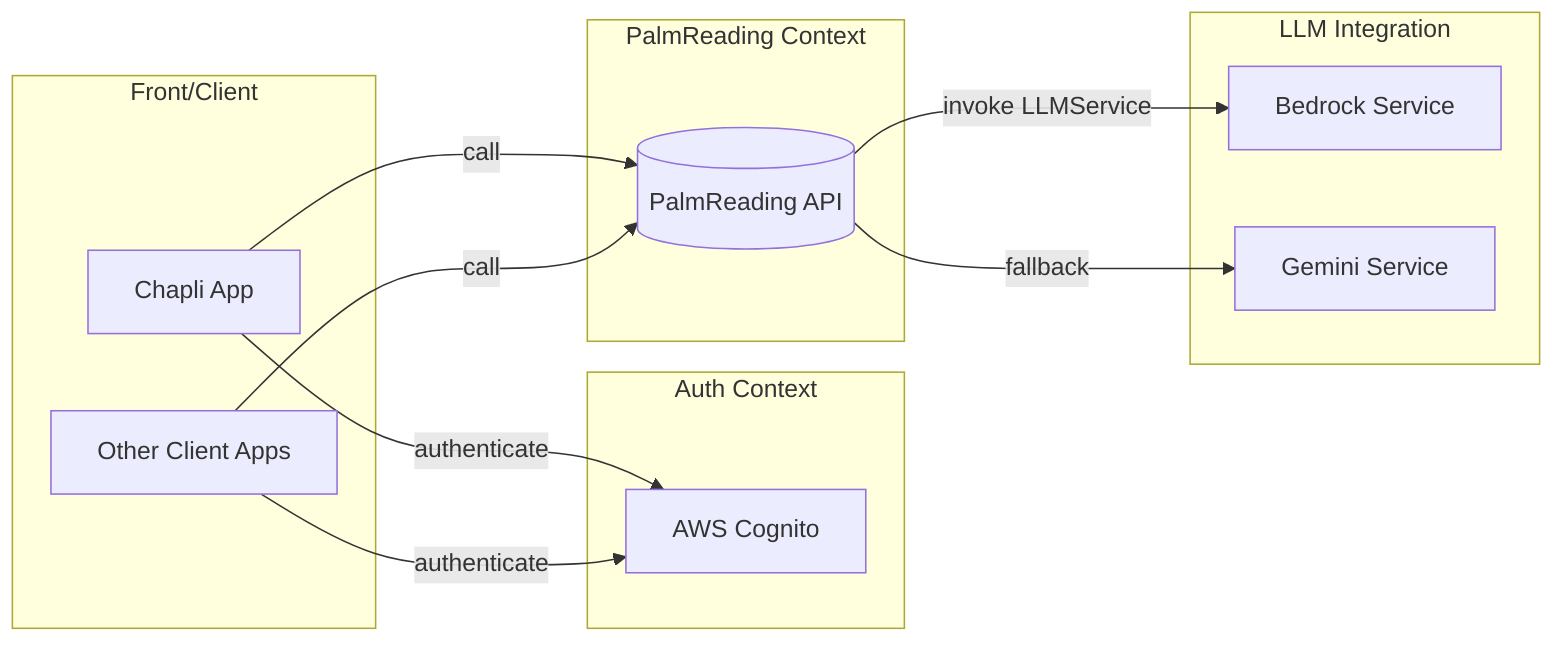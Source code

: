 flowchart LR
    subgraph "Auth Context"
    A[AWS Cognito]
    end
    subgraph "LLM Integration"
    C[Bedrock Service]
    D[Gemini Service]
    end
    subgraph "PalmReading Context"
    B[(PalmReading API)]
    end
    subgraph "Front/Client"
    E[Chapli App]
    F[Other Client Apps]
    end
    E -->|authenticate| A
    F -->|authenticate| A
    E -->|call| B
    F -->|call| B
    B -->|invoke LLMService| C
    B -->|fallback| D